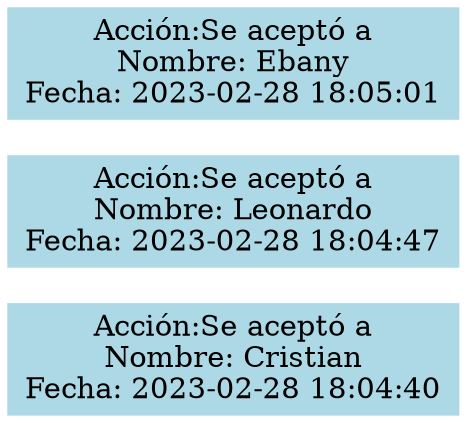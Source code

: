 digraph G {
node[shape=rectangle, style=filled, color=lightblue];
rankdir=RL;
N0[label="Acción:Se aceptó a
Nombre: Cristian
Fecha: 2023-02-28 18:04:40"];
N1[label="Acción:Se aceptó a
Nombre: Leonardo
Fecha: 2023-02-28 18:04:47"];
N2[label="Acción:Se aceptó a
Nombre: Ebany
Fecha: 2023-02-28 18:05:01"];

}